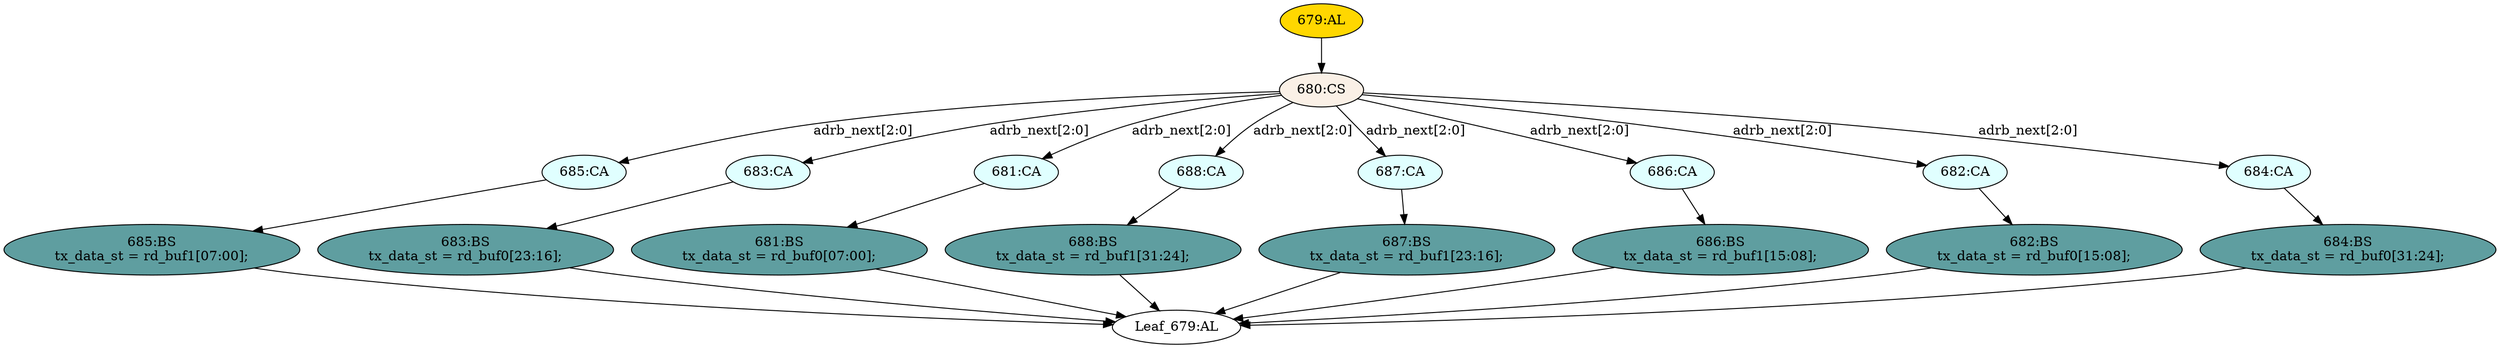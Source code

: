 strict digraph "" {
	node [label="\N"];
	"685:CA"	 [ast="<pyverilog.vparser.ast.Case object at 0x7fa020e34b50>",
		fillcolor=lightcyan,
		label="685:CA",
		statements="[]",
		style=filled,
		typ=Case];
	"685:BS"	 [ast="<pyverilog.vparser.ast.BlockingSubstitution object at 0x7fa020e34bd0>",
		fillcolor=cadetblue,
		label="685:BS
tx_data_st = rd_buf1[07:00];",
		statements="[<pyverilog.vparser.ast.BlockingSubstitution object at 0x7fa020e34bd0>]",
		style=filled,
		typ=BlockingSubstitution];
	"685:CA" -> "685:BS"	 [cond="[]",
		lineno=None];
	"683:CA"	 [ast="<pyverilog.vparser.ast.Case object at 0x7fa020e34650>",
		fillcolor=lightcyan,
		label="683:CA",
		statements="[]",
		style=filled,
		typ=Case];
	"683:BS"	 [ast="<pyverilog.vparser.ast.BlockingSubstitution object at 0x7fa020e346d0>",
		fillcolor=cadetblue,
		label="683:BS
tx_data_st = rd_buf0[23:16];",
		statements="[<pyverilog.vparser.ast.BlockingSubstitution object at 0x7fa020e346d0>]",
		style=filled,
		typ=BlockingSubstitution];
	"683:CA" -> "683:BS"	 [cond="[]",
		lineno=None];
	"681:CA"	 [ast="<pyverilog.vparser.ast.Case object at 0x7fa020e34110>",
		fillcolor=lightcyan,
		label="681:CA",
		statements="[]",
		style=filled,
		typ=Case];
	"681:BS"	 [ast="<pyverilog.vparser.ast.BlockingSubstitution object at 0x7fa020e34190>",
		fillcolor=cadetblue,
		label="681:BS
tx_data_st = rd_buf0[07:00];",
		statements="[<pyverilog.vparser.ast.BlockingSubstitution object at 0x7fa020e34190>]",
		style=filled,
		typ=BlockingSubstitution];
	"681:CA" -> "681:BS"	 [cond="[]",
		lineno=None];
	"688:CA"	 [ast="<pyverilog.vparser.ast.Case object at 0x7fa020e3e350>",
		fillcolor=lightcyan,
		label="688:CA",
		statements="[]",
		style=filled,
		typ=Case];
	"688:BS"	 [ast="<pyverilog.vparser.ast.BlockingSubstitution object at 0x7fa020e3e3d0>",
		fillcolor=cadetblue,
		label="688:BS
tx_data_st = rd_buf1[31:24];",
		statements="[<pyverilog.vparser.ast.BlockingSubstitution object at 0x7fa020e3e3d0>]",
		style=filled,
		typ=BlockingSubstitution];
	"688:CA" -> "688:BS"	 [cond="[]",
		lineno=None];
	"679:AL"	 [ast="<pyverilog.vparser.ast.Always object at 0x7fa020e2fd50>",
		clk_sens=False,
		fillcolor=gold,
		label="679:AL",
		sens="['adrb_next', 'rd_buf0', 'rd_buf1']",
		statements="[]",
		style=filled,
		typ=Always,
		use_var="['adrb_next', 'rd_buf1', 'rd_buf0']"];
	"680:CS"	 [ast="<pyverilog.vparser.ast.CaseStatement object at 0x7fa020e2ff50>",
		fillcolor=linen,
		label="680:CS",
		statements="[]",
		style=filled,
		typ=CaseStatement];
	"679:AL" -> "680:CS"	 [cond="[]",
		lineno=None];
	"686:BS"	 [ast="<pyverilog.vparser.ast.BlockingSubstitution object at 0x7fa020e34e50>",
		fillcolor=cadetblue,
		label="686:BS
tx_data_st = rd_buf1[15:08];",
		statements="[<pyverilog.vparser.ast.BlockingSubstitution object at 0x7fa020e34e50>]",
		style=filled,
		typ=BlockingSubstitution];
	"Leaf_679:AL"	 [def_var="['tx_data_st']",
		label="Leaf_679:AL"];
	"686:BS" -> "Leaf_679:AL"	 [cond="[]",
		lineno=None];
	"688:BS" -> "Leaf_679:AL"	 [cond="[]",
		lineno=None];
	"682:BS"	 [ast="<pyverilog.vparser.ast.BlockingSubstitution object at 0x7fa020e34450>",
		fillcolor=cadetblue,
		label="682:BS
tx_data_st = rd_buf0[15:08];",
		statements="[<pyverilog.vparser.ast.BlockingSubstitution object at 0x7fa020e34450>]",
		style=filled,
		typ=BlockingSubstitution];
	"682:BS" -> "Leaf_679:AL"	 [cond="[]",
		lineno=None];
	"687:BS"	 [ast="<pyverilog.vparser.ast.BlockingSubstitution object at 0x7fa020e3e110>",
		fillcolor=cadetblue,
		label="687:BS
tx_data_st = rd_buf1[23:16];",
		statements="[<pyverilog.vparser.ast.BlockingSubstitution object at 0x7fa020e3e110>]",
		style=filled,
		typ=BlockingSubstitution];
	"687:BS" -> "Leaf_679:AL"	 [cond="[]",
		lineno=None];
	"684:BS"	 [ast="<pyverilog.vparser.ast.BlockingSubstitution object at 0x7fa020e34950>",
		fillcolor=cadetblue,
		label="684:BS
tx_data_st = rd_buf0[31:24];",
		statements="[<pyverilog.vparser.ast.BlockingSubstitution object at 0x7fa020e34950>]",
		style=filled,
		typ=BlockingSubstitution];
	"684:BS" -> "Leaf_679:AL"	 [cond="[]",
		lineno=None];
	"681:BS" -> "Leaf_679:AL"	 [cond="[]",
		lineno=None];
	"687:CA"	 [ast="<pyverilog.vparser.ast.Case object at 0x7fa020e3e090>",
		fillcolor=lightcyan,
		label="687:CA",
		statements="[]",
		style=filled,
		typ=Case];
	"687:CA" -> "687:BS"	 [cond="[]",
		lineno=None];
	"686:CA"	 [ast="<pyverilog.vparser.ast.Case object at 0x7fa020e34dd0>",
		fillcolor=lightcyan,
		label="686:CA",
		statements="[]",
		style=filled,
		typ=Case];
	"686:CA" -> "686:BS"	 [cond="[]",
		lineno=None];
	"682:CA"	 [ast="<pyverilog.vparser.ast.Case object at 0x7fa020e343d0>",
		fillcolor=lightcyan,
		label="682:CA",
		statements="[]",
		style=filled,
		typ=Case];
	"682:CA" -> "682:BS"	 [cond="[]",
		lineno=None];
	"684:CA"	 [ast="<pyverilog.vparser.ast.Case object at 0x7fa020e348d0>",
		fillcolor=lightcyan,
		label="684:CA",
		statements="[]",
		style=filled,
		typ=Case];
	"684:CA" -> "684:BS"	 [cond="[]",
		lineno=None];
	"680:CS" -> "685:CA"	 [cond="['adrb_next']",
		label="adrb_next[2:0]",
		lineno=680];
	"680:CS" -> "683:CA"	 [cond="['adrb_next']",
		label="adrb_next[2:0]",
		lineno=680];
	"680:CS" -> "681:CA"	 [cond="['adrb_next']",
		label="adrb_next[2:0]",
		lineno=680];
	"680:CS" -> "688:CA"	 [cond="['adrb_next']",
		label="adrb_next[2:0]",
		lineno=680];
	"680:CS" -> "687:CA"	 [cond="['adrb_next']",
		label="adrb_next[2:0]",
		lineno=680];
	"680:CS" -> "686:CA"	 [cond="['adrb_next']",
		label="adrb_next[2:0]",
		lineno=680];
	"680:CS" -> "682:CA"	 [cond="['adrb_next']",
		label="adrb_next[2:0]",
		lineno=680];
	"680:CS" -> "684:CA"	 [cond="['adrb_next']",
		label="adrb_next[2:0]",
		lineno=680];
	"683:BS" -> "Leaf_679:AL"	 [cond="[]",
		lineno=None];
	"685:BS" -> "Leaf_679:AL"	 [cond="[]",
		lineno=None];
}
